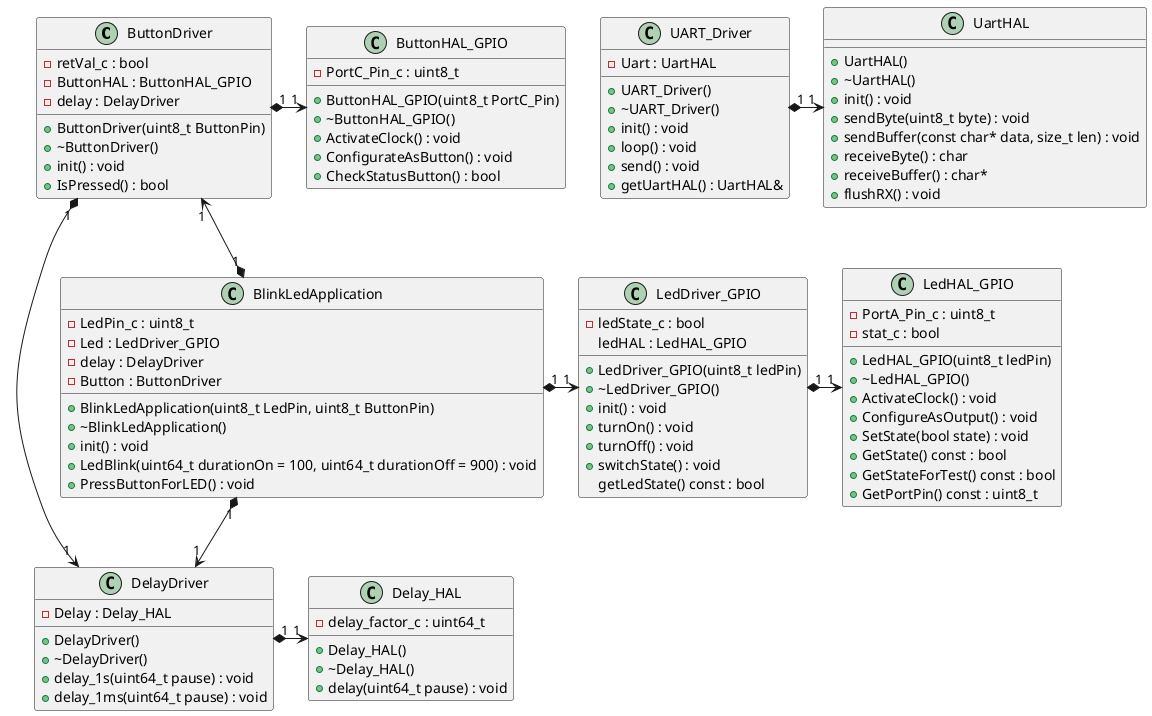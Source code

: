 
@startuml Build 1 - Press Button for LED
top to bottom direction

class ButtonDriver
{
  +ButtonDriver(uint8_t ButtonPin)
  +~ButtonDriver()
  +init() : void
  +IsPressed() : bool
  -retVal_c : bool
  -ButtonHAL : ButtonHAL_GPIO
  -delay : DelayDriver
}

ButtonDriver "1" *-r-> "1" DelayDriver
ButtonDriver "1" *-r-> "1" ButtonHAL_GPIO

class ButtonHAL_GPIO
{
    +ButtonHAL_GPIO(uint8_t PortC_Pin)
    +~ButtonHAL_GPIO()
    +ActivateClock() : void
    +ConfigurateAsButton() : void
    +CheckStatusButton() : bool
    -PortC_Pin_c : uint8_t
}

class DelayDriver
{
    +DelayDriver()
    +~DelayDriver()
    +delay_1s(uint64_t pause) : void
    +delay_1ms(uint64_t pause) : void
    -Delay : Delay_HAL
}

DelayDriver "1" *-r-> "1" Delay_HAL

class Delay_HAL
{
    +Delay_HAL()
    +~Delay_HAL()
    +delay(uint64_t pause) : void
    -delay_factor_c : uint64_t
}

class BlinkLedApplication
{
    +BlinkLedApplication(uint8_t LedPin, uint8_t ButtonPin)
    +~BlinkLedApplication()
    +init() : void
    +LedBlink(uint64_t durationOn = 100, uint64_t durationOff = 900) : void
    +PressButtonForLED() : void
    -LedPin_c : uint8_t
    -Led : LedDriver_GPIO
    -delay : DelayDriver
    -Button : ButtonDriver
}

BlinkLedApplication "1" *-r-> "1" LedDriver_GPIO
BlinkLedApplication "1" *-d-> "1" DelayDriver
BlinkLedApplication "1" *-u-> "1" ButtonDriver

class LedDriver_GPIO
{
    +LedDriver_GPIO(uint8_t ledPin)
    +~LedDriver_GPIO()
    +init() : void
    +turnOn() : void
    +turnOff() : void
    +switchState() : void
    getLedState() const : bool
    -ledState_c : bool
    ledHAL : LedHAL_GPIO
}

LedDriver_GPIO "1" *-r-> "1" LedHAL_GPIO

class LedHAL_GPIO
{
    +LedHAL_GPIO(uint8_t ledPin)
    +~LedHAL_GPIO()
    +ActivateClock() : void
    +ConfigureAsOutput() : void
    +SetState(bool state) : void
    +GetState() const : bool
    +GetStateForTest() const : bool
    +GetPortPin() const : uint8_t
    -PortA_Pin_c : uint8_t
    -stat_c : bool
}

class UART_Driver
{
    +UART_Driver()
    +~UART_Driver()
    +init() : void
    +loop() : void
    +send() : void
    +getUartHAL() : UartHAL&
    -Uart : UartHAL
}

class UartHAL
{
    +UartHAL()
    +~UartHAL()
    +init() : void
    +sendByte(uint8_t byte) : void
    +sendBuffer(const char* data, size_t len) : void
    +receiveByte() : char
    +receiveBuffer() : char*
    +flushRX() : void
}

together{
    UART_Driver "1" *-r-> "1" UartHAL
}

@enduml
